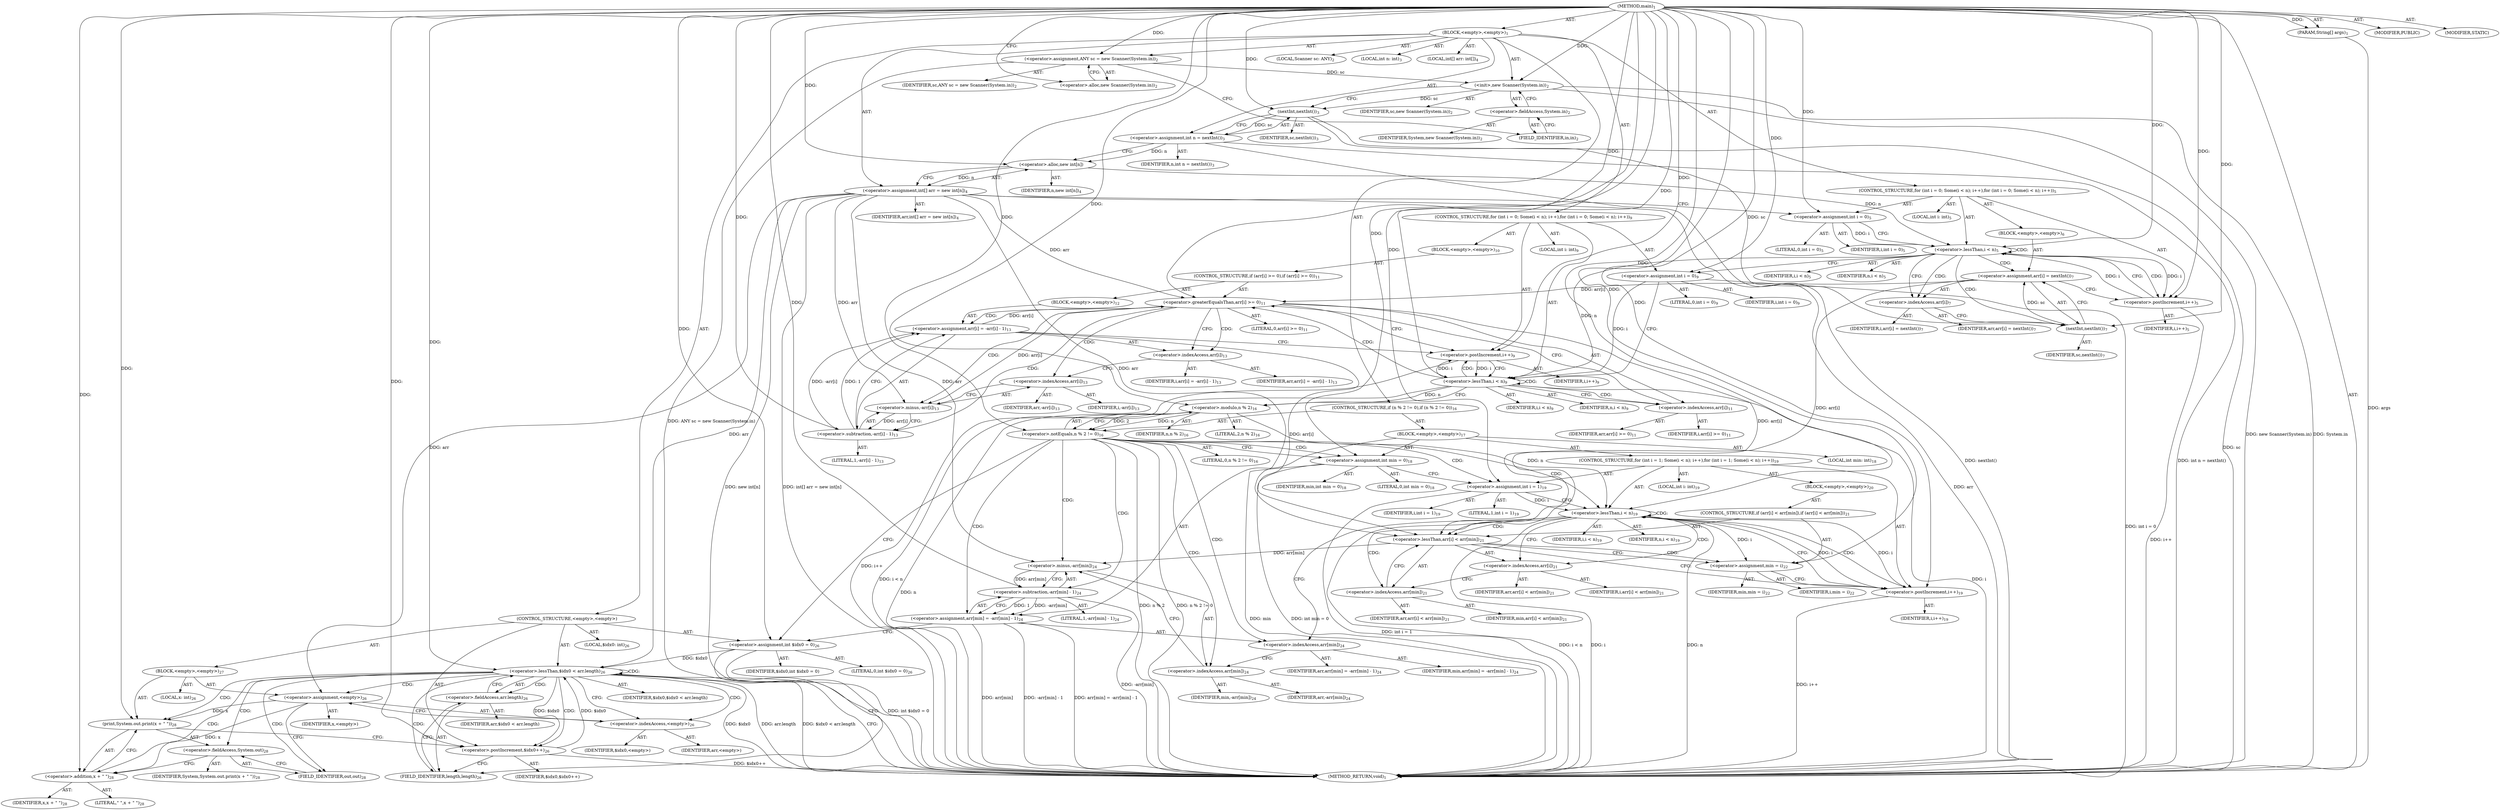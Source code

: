 digraph "main" {  
"19" [label = <(METHOD,main)<SUB>1</SUB>> ]
"20" [label = <(PARAM,String[] args)<SUB>1</SUB>> ]
"21" [label = <(BLOCK,&lt;empty&gt;,&lt;empty&gt;)<SUB>1</SUB>> ]
"4" [label = <(LOCAL,Scanner sc: ANY)<SUB>2</SUB>> ]
"22" [label = <(&lt;operator&gt;.assignment,ANY sc = new Scanner(System.in))<SUB>2</SUB>> ]
"23" [label = <(IDENTIFIER,sc,ANY sc = new Scanner(System.in))<SUB>2</SUB>> ]
"24" [label = <(&lt;operator&gt;.alloc,new Scanner(System.in))<SUB>2</SUB>> ]
"25" [label = <(&lt;init&gt;,new Scanner(System.in))<SUB>2</SUB>> ]
"3" [label = <(IDENTIFIER,sc,new Scanner(System.in))<SUB>2</SUB>> ]
"26" [label = <(&lt;operator&gt;.fieldAccess,System.in)<SUB>2</SUB>> ]
"27" [label = <(IDENTIFIER,System,new Scanner(System.in))<SUB>2</SUB>> ]
"28" [label = <(FIELD_IDENTIFIER,in,in)<SUB>2</SUB>> ]
"29" [label = <(LOCAL,int n: int)<SUB>3</SUB>> ]
"30" [label = <(&lt;operator&gt;.assignment,int n = nextInt())<SUB>3</SUB>> ]
"31" [label = <(IDENTIFIER,n,int n = nextInt())<SUB>3</SUB>> ]
"32" [label = <(nextInt,nextInt())<SUB>3</SUB>> ]
"33" [label = <(IDENTIFIER,sc,nextInt())<SUB>3</SUB>> ]
"34" [label = <(LOCAL,int[] arr: int[])<SUB>4</SUB>> ]
"35" [label = <(&lt;operator&gt;.assignment,int[] arr = new int[n])<SUB>4</SUB>> ]
"36" [label = <(IDENTIFIER,arr,int[] arr = new int[n])<SUB>4</SUB>> ]
"37" [label = <(&lt;operator&gt;.alloc,new int[n])> ]
"38" [label = <(IDENTIFIER,n,new int[n])<SUB>4</SUB>> ]
"39" [label = <(CONTROL_STRUCTURE,for (int i = 0; Some(i &lt; n); i++),for (int i = 0; Some(i &lt; n); i++))<SUB>5</SUB>> ]
"40" [label = <(LOCAL,int i: int)<SUB>5</SUB>> ]
"41" [label = <(&lt;operator&gt;.assignment,int i = 0)<SUB>5</SUB>> ]
"42" [label = <(IDENTIFIER,i,int i = 0)<SUB>5</SUB>> ]
"43" [label = <(LITERAL,0,int i = 0)<SUB>5</SUB>> ]
"44" [label = <(&lt;operator&gt;.lessThan,i &lt; n)<SUB>5</SUB>> ]
"45" [label = <(IDENTIFIER,i,i &lt; n)<SUB>5</SUB>> ]
"46" [label = <(IDENTIFIER,n,i &lt; n)<SUB>5</SUB>> ]
"47" [label = <(&lt;operator&gt;.postIncrement,i++)<SUB>5</SUB>> ]
"48" [label = <(IDENTIFIER,i,i++)<SUB>5</SUB>> ]
"49" [label = <(BLOCK,&lt;empty&gt;,&lt;empty&gt;)<SUB>6</SUB>> ]
"50" [label = <(&lt;operator&gt;.assignment,arr[i] = nextInt())<SUB>7</SUB>> ]
"51" [label = <(&lt;operator&gt;.indexAccess,arr[i])<SUB>7</SUB>> ]
"52" [label = <(IDENTIFIER,arr,arr[i] = nextInt())<SUB>7</SUB>> ]
"53" [label = <(IDENTIFIER,i,arr[i] = nextInt())<SUB>7</SUB>> ]
"54" [label = <(nextInt,nextInt())<SUB>7</SUB>> ]
"55" [label = <(IDENTIFIER,sc,nextInt())<SUB>7</SUB>> ]
"56" [label = <(CONTROL_STRUCTURE,for (int i = 0; Some(i &lt; n); i++),for (int i = 0; Some(i &lt; n); i++))<SUB>9</SUB>> ]
"57" [label = <(LOCAL,int i: int)<SUB>9</SUB>> ]
"58" [label = <(&lt;operator&gt;.assignment,int i = 0)<SUB>9</SUB>> ]
"59" [label = <(IDENTIFIER,i,int i = 0)<SUB>9</SUB>> ]
"60" [label = <(LITERAL,0,int i = 0)<SUB>9</SUB>> ]
"61" [label = <(&lt;operator&gt;.lessThan,i &lt; n)<SUB>9</SUB>> ]
"62" [label = <(IDENTIFIER,i,i &lt; n)<SUB>9</SUB>> ]
"63" [label = <(IDENTIFIER,n,i &lt; n)<SUB>9</SUB>> ]
"64" [label = <(&lt;operator&gt;.postIncrement,i++)<SUB>9</SUB>> ]
"65" [label = <(IDENTIFIER,i,i++)<SUB>9</SUB>> ]
"66" [label = <(BLOCK,&lt;empty&gt;,&lt;empty&gt;)<SUB>10</SUB>> ]
"67" [label = <(CONTROL_STRUCTURE,if (arr[i] &gt;= 0),if (arr[i] &gt;= 0))<SUB>11</SUB>> ]
"68" [label = <(&lt;operator&gt;.greaterEqualsThan,arr[i] &gt;= 0)<SUB>11</SUB>> ]
"69" [label = <(&lt;operator&gt;.indexAccess,arr[i])<SUB>11</SUB>> ]
"70" [label = <(IDENTIFIER,arr,arr[i] &gt;= 0)<SUB>11</SUB>> ]
"71" [label = <(IDENTIFIER,i,arr[i] &gt;= 0)<SUB>11</SUB>> ]
"72" [label = <(LITERAL,0,arr[i] &gt;= 0)<SUB>11</SUB>> ]
"73" [label = <(BLOCK,&lt;empty&gt;,&lt;empty&gt;)<SUB>12</SUB>> ]
"74" [label = <(&lt;operator&gt;.assignment,arr[i] = -arr[i] - 1)<SUB>13</SUB>> ]
"75" [label = <(&lt;operator&gt;.indexAccess,arr[i])<SUB>13</SUB>> ]
"76" [label = <(IDENTIFIER,arr,arr[i] = -arr[i] - 1)<SUB>13</SUB>> ]
"77" [label = <(IDENTIFIER,i,arr[i] = -arr[i] - 1)<SUB>13</SUB>> ]
"78" [label = <(&lt;operator&gt;.subtraction,-arr[i] - 1)<SUB>13</SUB>> ]
"79" [label = <(&lt;operator&gt;.minus,-arr[i])<SUB>13</SUB>> ]
"80" [label = <(&lt;operator&gt;.indexAccess,arr[i])<SUB>13</SUB>> ]
"81" [label = <(IDENTIFIER,arr,-arr[i])<SUB>13</SUB>> ]
"82" [label = <(IDENTIFIER,i,-arr[i])<SUB>13</SUB>> ]
"83" [label = <(LITERAL,1,-arr[i] - 1)<SUB>13</SUB>> ]
"84" [label = <(CONTROL_STRUCTURE,if (n % 2 != 0),if (n % 2 != 0))<SUB>16</SUB>> ]
"85" [label = <(&lt;operator&gt;.notEquals,n % 2 != 0)<SUB>16</SUB>> ]
"86" [label = <(&lt;operator&gt;.modulo,n % 2)<SUB>16</SUB>> ]
"87" [label = <(IDENTIFIER,n,n % 2)<SUB>16</SUB>> ]
"88" [label = <(LITERAL,2,n % 2)<SUB>16</SUB>> ]
"89" [label = <(LITERAL,0,n % 2 != 0)<SUB>16</SUB>> ]
"90" [label = <(BLOCK,&lt;empty&gt;,&lt;empty&gt;)<SUB>17</SUB>> ]
"91" [label = <(LOCAL,int min: int)<SUB>18</SUB>> ]
"92" [label = <(&lt;operator&gt;.assignment,int min = 0)<SUB>18</SUB>> ]
"93" [label = <(IDENTIFIER,min,int min = 0)<SUB>18</SUB>> ]
"94" [label = <(LITERAL,0,int min = 0)<SUB>18</SUB>> ]
"95" [label = <(CONTROL_STRUCTURE,for (int i = 1; Some(i &lt; n); i++),for (int i = 1; Some(i &lt; n); i++))<SUB>19</SUB>> ]
"96" [label = <(LOCAL,int i: int)<SUB>19</SUB>> ]
"97" [label = <(&lt;operator&gt;.assignment,int i = 1)<SUB>19</SUB>> ]
"98" [label = <(IDENTIFIER,i,int i = 1)<SUB>19</SUB>> ]
"99" [label = <(LITERAL,1,int i = 1)<SUB>19</SUB>> ]
"100" [label = <(&lt;operator&gt;.lessThan,i &lt; n)<SUB>19</SUB>> ]
"101" [label = <(IDENTIFIER,i,i &lt; n)<SUB>19</SUB>> ]
"102" [label = <(IDENTIFIER,n,i &lt; n)<SUB>19</SUB>> ]
"103" [label = <(&lt;operator&gt;.postIncrement,i++)<SUB>19</SUB>> ]
"104" [label = <(IDENTIFIER,i,i++)<SUB>19</SUB>> ]
"105" [label = <(BLOCK,&lt;empty&gt;,&lt;empty&gt;)<SUB>20</SUB>> ]
"106" [label = <(CONTROL_STRUCTURE,if (arr[i] &lt; arr[min]),if (arr[i] &lt; arr[min]))<SUB>21</SUB>> ]
"107" [label = <(&lt;operator&gt;.lessThan,arr[i] &lt; arr[min])<SUB>21</SUB>> ]
"108" [label = <(&lt;operator&gt;.indexAccess,arr[i])<SUB>21</SUB>> ]
"109" [label = <(IDENTIFIER,arr,arr[i] &lt; arr[min])<SUB>21</SUB>> ]
"110" [label = <(IDENTIFIER,i,arr[i] &lt; arr[min])<SUB>21</SUB>> ]
"111" [label = <(&lt;operator&gt;.indexAccess,arr[min])<SUB>21</SUB>> ]
"112" [label = <(IDENTIFIER,arr,arr[i] &lt; arr[min])<SUB>21</SUB>> ]
"113" [label = <(IDENTIFIER,min,arr[i] &lt; arr[min])<SUB>21</SUB>> ]
"114" [label = <(&lt;operator&gt;.assignment,min = i)<SUB>22</SUB>> ]
"115" [label = <(IDENTIFIER,min,min = i)<SUB>22</SUB>> ]
"116" [label = <(IDENTIFIER,i,min = i)<SUB>22</SUB>> ]
"117" [label = <(&lt;operator&gt;.assignment,arr[min] = -arr[min] - 1)<SUB>24</SUB>> ]
"118" [label = <(&lt;operator&gt;.indexAccess,arr[min])<SUB>24</SUB>> ]
"119" [label = <(IDENTIFIER,arr,arr[min] = -arr[min] - 1)<SUB>24</SUB>> ]
"120" [label = <(IDENTIFIER,min,arr[min] = -arr[min] - 1)<SUB>24</SUB>> ]
"121" [label = <(&lt;operator&gt;.subtraction,-arr[min] - 1)<SUB>24</SUB>> ]
"122" [label = <(&lt;operator&gt;.minus,-arr[min])<SUB>24</SUB>> ]
"123" [label = <(&lt;operator&gt;.indexAccess,arr[min])<SUB>24</SUB>> ]
"124" [label = <(IDENTIFIER,arr,-arr[min])<SUB>24</SUB>> ]
"125" [label = <(IDENTIFIER,min,-arr[min])<SUB>24</SUB>> ]
"126" [label = <(LITERAL,1,-arr[min] - 1)<SUB>24</SUB>> ]
"127" [label = <(CONTROL_STRUCTURE,&lt;empty&gt;,&lt;empty&gt;)> ]
"128" [label = <(LOCAL,$idx0: int)<SUB>26</SUB>> ]
"129" [label = <(&lt;operator&gt;.assignment,int $idx0 = 0)<SUB>26</SUB>> ]
"130" [label = <(IDENTIFIER,$idx0,int $idx0 = 0)> ]
"131" [label = <(LITERAL,0,int $idx0 = 0)<SUB>26</SUB>> ]
"132" [label = <(&lt;operator&gt;.lessThan,$idx0 &lt; arr.length)<SUB>26</SUB>> ]
"133" [label = <(IDENTIFIER,$idx0,$idx0 &lt; arr.length)> ]
"134" [label = <(&lt;operator&gt;.fieldAccess,arr.length)<SUB>26</SUB>> ]
"135" [label = <(IDENTIFIER,arr,$idx0 &lt; arr.length)> ]
"136" [label = <(FIELD_IDENTIFIER,length,length)<SUB>26</SUB>> ]
"137" [label = <(&lt;operator&gt;.postIncrement,$idx0++)<SUB>26</SUB>> ]
"138" [label = <(IDENTIFIER,$idx0,$idx0++)> ]
"139" [label = <(BLOCK,&lt;empty&gt;,&lt;empty&gt;)<SUB>27</SUB>> ]
"140" [label = <(LOCAL,x: int)<SUB>26</SUB>> ]
"141" [label = <(&lt;operator&gt;.assignment,&lt;empty&gt;)<SUB>26</SUB>> ]
"142" [label = <(IDENTIFIER,x,&lt;empty&gt;)> ]
"143" [label = <(&lt;operator&gt;.indexAccess,&lt;empty&gt;)<SUB>26</SUB>> ]
"144" [label = <(IDENTIFIER,arr,&lt;empty&gt;)> ]
"145" [label = <(IDENTIFIER,$idx0,&lt;empty&gt;)> ]
"146" [label = <(print,System.out.print(x + &quot; &quot;))<SUB>28</SUB>> ]
"147" [label = <(&lt;operator&gt;.fieldAccess,System.out)<SUB>28</SUB>> ]
"148" [label = <(IDENTIFIER,System,System.out.print(x + &quot; &quot;))<SUB>28</SUB>> ]
"149" [label = <(FIELD_IDENTIFIER,out,out)<SUB>28</SUB>> ]
"150" [label = <(&lt;operator&gt;.addition,x + &quot; &quot;)<SUB>28</SUB>> ]
"151" [label = <(IDENTIFIER,x,x + &quot; &quot;)<SUB>28</SUB>> ]
"152" [label = <(LITERAL,&quot; &quot;,x + &quot; &quot;)<SUB>28</SUB>> ]
"153" [label = <(MODIFIER,PUBLIC)> ]
"154" [label = <(MODIFIER,STATIC)> ]
"155" [label = <(METHOD_RETURN,void)<SUB>1</SUB>> ]
  "19" -> "20"  [ label = "AST: "] 
  "19" -> "21"  [ label = "AST: "] 
  "19" -> "153"  [ label = "AST: "] 
  "19" -> "154"  [ label = "AST: "] 
  "19" -> "155"  [ label = "AST: "] 
  "21" -> "4"  [ label = "AST: "] 
  "21" -> "22"  [ label = "AST: "] 
  "21" -> "25"  [ label = "AST: "] 
  "21" -> "29"  [ label = "AST: "] 
  "21" -> "30"  [ label = "AST: "] 
  "21" -> "34"  [ label = "AST: "] 
  "21" -> "35"  [ label = "AST: "] 
  "21" -> "39"  [ label = "AST: "] 
  "21" -> "56"  [ label = "AST: "] 
  "21" -> "84"  [ label = "AST: "] 
  "21" -> "127"  [ label = "AST: "] 
  "22" -> "23"  [ label = "AST: "] 
  "22" -> "24"  [ label = "AST: "] 
  "25" -> "3"  [ label = "AST: "] 
  "25" -> "26"  [ label = "AST: "] 
  "26" -> "27"  [ label = "AST: "] 
  "26" -> "28"  [ label = "AST: "] 
  "30" -> "31"  [ label = "AST: "] 
  "30" -> "32"  [ label = "AST: "] 
  "32" -> "33"  [ label = "AST: "] 
  "35" -> "36"  [ label = "AST: "] 
  "35" -> "37"  [ label = "AST: "] 
  "37" -> "38"  [ label = "AST: "] 
  "39" -> "40"  [ label = "AST: "] 
  "39" -> "41"  [ label = "AST: "] 
  "39" -> "44"  [ label = "AST: "] 
  "39" -> "47"  [ label = "AST: "] 
  "39" -> "49"  [ label = "AST: "] 
  "41" -> "42"  [ label = "AST: "] 
  "41" -> "43"  [ label = "AST: "] 
  "44" -> "45"  [ label = "AST: "] 
  "44" -> "46"  [ label = "AST: "] 
  "47" -> "48"  [ label = "AST: "] 
  "49" -> "50"  [ label = "AST: "] 
  "50" -> "51"  [ label = "AST: "] 
  "50" -> "54"  [ label = "AST: "] 
  "51" -> "52"  [ label = "AST: "] 
  "51" -> "53"  [ label = "AST: "] 
  "54" -> "55"  [ label = "AST: "] 
  "56" -> "57"  [ label = "AST: "] 
  "56" -> "58"  [ label = "AST: "] 
  "56" -> "61"  [ label = "AST: "] 
  "56" -> "64"  [ label = "AST: "] 
  "56" -> "66"  [ label = "AST: "] 
  "58" -> "59"  [ label = "AST: "] 
  "58" -> "60"  [ label = "AST: "] 
  "61" -> "62"  [ label = "AST: "] 
  "61" -> "63"  [ label = "AST: "] 
  "64" -> "65"  [ label = "AST: "] 
  "66" -> "67"  [ label = "AST: "] 
  "67" -> "68"  [ label = "AST: "] 
  "67" -> "73"  [ label = "AST: "] 
  "68" -> "69"  [ label = "AST: "] 
  "68" -> "72"  [ label = "AST: "] 
  "69" -> "70"  [ label = "AST: "] 
  "69" -> "71"  [ label = "AST: "] 
  "73" -> "74"  [ label = "AST: "] 
  "74" -> "75"  [ label = "AST: "] 
  "74" -> "78"  [ label = "AST: "] 
  "75" -> "76"  [ label = "AST: "] 
  "75" -> "77"  [ label = "AST: "] 
  "78" -> "79"  [ label = "AST: "] 
  "78" -> "83"  [ label = "AST: "] 
  "79" -> "80"  [ label = "AST: "] 
  "80" -> "81"  [ label = "AST: "] 
  "80" -> "82"  [ label = "AST: "] 
  "84" -> "85"  [ label = "AST: "] 
  "84" -> "90"  [ label = "AST: "] 
  "85" -> "86"  [ label = "AST: "] 
  "85" -> "89"  [ label = "AST: "] 
  "86" -> "87"  [ label = "AST: "] 
  "86" -> "88"  [ label = "AST: "] 
  "90" -> "91"  [ label = "AST: "] 
  "90" -> "92"  [ label = "AST: "] 
  "90" -> "95"  [ label = "AST: "] 
  "90" -> "117"  [ label = "AST: "] 
  "92" -> "93"  [ label = "AST: "] 
  "92" -> "94"  [ label = "AST: "] 
  "95" -> "96"  [ label = "AST: "] 
  "95" -> "97"  [ label = "AST: "] 
  "95" -> "100"  [ label = "AST: "] 
  "95" -> "103"  [ label = "AST: "] 
  "95" -> "105"  [ label = "AST: "] 
  "97" -> "98"  [ label = "AST: "] 
  "97" -> "99"  [ label = "AST: "] 
  "100" -> "101"  [ label = "AST: "] 
  "100" -> "102"  [ label = "AST: "] 
  "103" -> "104"  [ label = "AST: "] 
  "105" -> "106"  [ label = "AST: "] 
  "106" -> "107"  [ label = "AST: "] 
  "106" -> "114"  [ label = "AST: "] 
  "107" -> "108"  [ label = "AST: "] 
  "107" -> "111"  [ label = "AST: "] 
  "108" -> "109"  [ label = "AST: "] 
  "108" -> "110"  [ label = "AST: "] 
  "111" -> "112"  [ label = "AST: "] 
  "111" -> "113"  [ label = "AST: "] 
  "114" -> "115"  [ label = "AST: "] 
  "114" -> "116"  [ label = "AST: "] 
  "117" -> "118"  [ label = "AST: "] 
  "117" -> "121"  [ label = "AST: "] 
  "118" -> "119"  [ label = "AST: "] 
  "118" -> "120"  [ label = "AST: "] 
  "121" -> "122"  [ label = "AST: "] 
  "121" -> "126"  [ label = "AST: "] 
  "122" -> "123"  [ label = "AST: "] 
  "123" -> "124"  [ label = "AST: "] 
  "123" -> "125"  [ label = "AST: "] 
  "127" -> "128"  [ label = "AST: "] 
  "127" -> "129"  [ label = "AST: "] 
  "127" -> "132"  [ label = "AST: "] 
  "127" -> "137"  [ label = "AST: "] 
  "127" -> "139"  [ label = "AST: "] 
  "129" -> "130"  [ label = "AST: "] 
  "129" -> "131"  [ label = "AST: "] 
  "132" -> "133"  [ label = "AST: "] 
  "132" -> "134"  [ label = "AST: "] 
  "134" -> "135"  [ label = "AST: "] 
  "134" -> "136"  [ label = "AST: "] 
  "137" -> "138"  [ label = "AST: "] 
  "139" -> "140"  [ label = "AST: "] 
  "139" -> "141"  [ label = "AST: "] 
  "139" -> "146"  [ label = "AST: "] 
  "141" -> "142"  [ label = "AST: "] 
  "141" -> "143"  [ label = "AST: "] 
  "143" -> "144"  [ label = "AST: "] 
  "143" -> "145"  [ label = "AST: "] 
  "146" -> "147"  [ label = "AST: "] 
  "146" -> "150"  [ label = "AST: "] 
  "147" -> "148"  [ label = "AST: "] 
  "147" -> "149"  [ label = "AST: "] 
  "150" -> "151"  [ label = "AST: "] 
  "150" -> "152"  [ label = "AST: "] 
  "22" -> "28"  [ label = "CFG: "] 
  "25" -> "32"  [ label = "CFG: "] 
  "30" -> "37"  [ label = "CFG: "] 
  "35" -> "41"  [ label = "CFG: "] 
  "24" -> "22"  [ label = "CFG: "] 
  "26" -> "25"  [ label = "CFG: "] 
  "32" -> "30"  [ label = "CFG: "] 
  "37" -> "35"  [ label = "CFG: "] 
  "41" -> "44"  [ label = "CFG: "] 
  "44" -> "51"  [ label = "CFG: "] 
  "44" -> "58"  [ label = "CFG: "] 
  "47" -> "44"  [ label = "CFG: "] 
  "58" -> "61"  [ label = "CFG: "] 
  "61" -> "69"  [ label = "CFG: "] 
  "61" -> "86"  [ label = "CFG: "] 
  "64" -> "61"  [ label = "CFG: "] 
  "85" -> "92"  [ label = "CFG: "] 
  "85" -> "129"  [ label = "CFG: "] 
  "129" -> "136"  [ label = "CFG: "] 
  "132" -> "155"  [ label = "CFG: "] 
  "132" -> "143"  [ label = "CFG: "] 
  "137" -> "136"  [ label = "CFG: "] 
  "28" -> "26"  [ label = "CFG: "] 
  "50" -> "47"  [ label = "CFG: "] 
  "86" -> "85"  [ label = "CFG: "] 
  "92" -> "97"  [ label = "CFG: "] 
  "117" -> "129"  [ label = "CFG: "] 
  "134" -> "132"  [ label = "CFG: "] 
  "141" -> "149"  [ label = "CFG: "] 
  "146" -> "137"  [ label = "CFG: "] 
  "51" -> "54"  [ label = "CFG: "] 
  "54" -> "50"  [ label = "CFG: "] 
  "68" -> "75"  [ label = "CFG: "] 
  "68" -> "64"  [ label = "CFG: "] 
  "97" -> "100"  [ label = "CFG: "] 
  "100" -> "108"  [ label = "CFG: "] 
  "100" -> "118"  [ label = "CFG: "] 
  "103" -> "100"  [ label = "CFG: "] 
  "118" -> "123"  [ label = "CFG: "] 
  "121" -> "117"  [ label = "CFG: "] 
  "136" -> "134"  [ label = "CFG: "] 
  "143" -> "141"  [ label = "CFG: "] 
  "147" -> "150"  [ label = "CFG: "] 
  "150" -> "146"  [ label = "CFG: "] 
  "69" -> "68"  [ label = "CFG: "] 
  "74" -> "64"  [ label = "CFG: "] 
  "122" -> "121"  [ label = "CFG: "] 
  "149" -> "147"  [ label = "CFG: "] 
  "75" -> "80"  [ label = "CFG: "] 
  "78" -> "74"  [ label = "CFG: "] 
  "107" -> "114"  [ label = "CFG: "] 
  "107" -> "103"  [ label = "CFG: "] 
  "114" -> "103"  [ label = "CFG: "] 
  "123" -> "122"  [ label = "CFG: "] 
  "79" -> "78"  [ label = "CFG: "] 
  "108" -> "111"  [ label = "CFG: "] 
  "111" -> "107"  [ label = "CFG: "] 
  "80" -> "79"  [ label = "CFG: "] 
  "19" -> "24"  [ label = "CFG: "] 
  "20" -> "155"  [ label = "DDG: args"] 
  "22" -> "155"  [ label = "DDG: ANY sc = new Scanner(System.in)"] 
  "25" -> "155"  [ label = "DDG: System.in"] 
  "25" -> "155"  [ label = "DDG: new Scanner(System.in)"] 
  "32" -> "155"  [ label = "DDG: sc"] 
  "30" -> "155"  [ label = "DDG: nextInt()"] 
  "30" -> "155"  [ label = "DDG: int n = nextInt()"] 
  "35" -> "155"  [ label = "DDG: arr"] 
  "35" -> "155"  [ label = "DDG: new int[n]"] 
  "35" -> "155"  [ label = "DDG: int[] arr = new int[n]"] 
  "58" -> "155"  [ label = "DDG: int i = 0"] 
  "61" -> "155"  [ label = "DDG: i"] 
  "61" -> "155"  [ label = "DDG: i &lt; n"] 
  "86" -> "155"  [ label = "DDG: n"] 
  "85" -> "155"  [ label = "DDG: n % 2"] 
  "85" -> "155"  [ label = "DDG: n % 2 != 0"] 
  "92" -> "155"  [ label = "DDG: min"] 
  "92" -> "155"  [ label = "DDG: int min = 0"] 
  "97" -> "155"  [ label = "DDG: int i = 1"] 
  "100" -> "155"  [ label = "DDG: i"] 
  "100" -> "155"  [ label = "DDG: n"] 
  "100" -> "155"  [ label = "DDG: i &lt; n"] 
  "117" -> "155"  [ label = "DDG: arr[min]"] 
  "121" -> "155"  [ label = "DDG: -arr[min]"] 
  "117" -> "155"  [ label = "DDG: -arr[min] - 1"] 
  "117" -> "155"  [ label = "DDG: arr[min] = -arr[min] - 1"] 
  "129" -> "155"  [ label = "DDG: int $idx0 = 0"] 
  "132" -> "155"  [ label = "DDG: $idx0"] 
  "132" -> "155"  [ label = "DDG: arr.length"] 
  "132" -> "155"  [ label = "DDG: $idx0 &lt; arr.length"] 
  "137" -> "155"  [ label = "DDG: $idx0++"] 
  "103" -> "155"  [ label = "DDG: i++"] 
  "64" -> "155"  [ label = "DDG: i++"] 
  "47" -> "155"  [ label = "DDG: i++"] 
  "19" -> "20"  [ label = "DDG: "] 
  "19" -> "22"  [ label = "DDG: "] 
  "32" -> "30"  [ label = "DDG: sc"] 
  "37" -> "35"  [ label = "DDG: n"] 
  "22" -> "25"  [ label = "DDG: sc"] 
  "19" -> "25"  [ label = "DDG: "] 
  "19" -> "41"  [ label = "DDG: "] 
  "19" -> "58"  [ label = "DDG: "] 
  "19" -> "129"  [ label = "DDG: "] 
  "25" -> "32"  [ label = "DDG: sc"] 
  "19" -> "32"  [ label = "DDG: "] 
  "30" -> "37"  [ label = "DDG: n"] 
  "19" -> "37"  [ label = "DDG: "] 
  "41" -> "44"  [ label = "DDG: i"] 
  "47" -> "44"  [ label = "DDG: i"] 
  "19" -> "44"  [ label = "DDG: "] 
  "37" -> "44"  [ label = "DDG: n"] 
  "44" -> "47"  [ label = "DDG: i"] 
  "19" -> "47"  [ label = "DDG: "] 
  "54" -> "50"  [ label = "DDG: sc"] 
  "58" -> "61"  [ label = "DDG: i"] 
  "64" -> "61"  [ label = "DDG: i"] 
  "19" -> "61"  [ label = "DDG: "] 
  "44" -> "61"  [ label = "DDG: n"] 
  "61" -> "64"  [ label = "DDG: i"] 
  "19" -> "64"  [ label = "DDG: "] 
  "86" -> "85"  [ label = "DDG: n"] 
  "86" -> "85"  [ label = "DDG: 2"] 
  "19" -> "85"  [ label = "DDG: "] 
  "19" -> "92"  [ label = "DDG: "] 
  "121" -> "117"  [ label = "DDG: -arr[min]"] 
  "121" -> "117"  [ label = "DDG: 1"] 
  "129" -> "132"  [ label = "DDG: $idx0"] 
  "137" -> "132"  [ label = "DDG: $idx0"] 
  "19" -> "132"  [ label = "DDG: "] 
  "35" -> "132"  [ label = "DDG: arr"] 
  "132" -> "137"  [ label = "DDG: $idx0"] 
  "19" -> "137"  [ label = "DDG: "] 
  "35" -> "141"  [ label = "DDG: arr"] 
  "61" -> "86"  [ label = "DDG: n"] 
  "19" -> "86"  [ label = "DDG: "] 
  "19" -> "97"  [ label = "DDG: "] 
  "141" -> "146"  [ label = "DDG: x"] 
  "19" -> "146"  [ label = "DDG: "] 
  "32" -> "54"  [ label = "DDG: sc"] 
  "19" -> "54"  [ label = "DDG: "] 
  "35" -> "68"  [ label = "DDG: arr"] 
  "74" -> "68"  [ label = "DDG: arr[i]"] 
  "50" -> "68"  [ label = "DDG: arr[i]"] 
  "19" -> "68"  [ label = "DDG: "] 
  "78" -> "74"  [ label = "DDG: -arr[i]"] 
  "78" -> "74"  [ label = "DDG: 1"] 
  "97" -> "100"  [ label = "DDG: i"] 
  "103" -> "100"  [ label = "DDG: i"] 
  "19" -> "100"  [ label = "DDG: "] 
  "86" -> "100"  [ label = "DDG: n"] 
  "100" -> "103"  [ label = "DDG: i"] 
  "19" -> "103"  [ label = "DDG: "] 
  "122" -> "121"  [ label = "DDG: arr[min]"] 
  "19" -> "121"  [ label = "DDG: "] 
  "141" -> "150"  [ label = "DDG: x"] 
  "19" -> "150"  [ label = "DDG: "] 
  "100" -> "114"  [ label = "DDG: i"] 
  "19" -> "114"  [ label = "DDG: "] 
  "35" -> "122"  [ label = "DDG: arr"] 
  "107" -> "122"  [ label = "DDG: arr[min]"] 
  "79" -> "78"  [ label = "DDG: arr[i]"] 
  "19" -> "78"  [ label = "DDG: "] 
  "35" -> "107"  [ label = "DDG: arr"] 
  "68" -> "107"  [ label = "DDG: arr[i]"] 
  "74" -> "107"  [ label = "DDG: arr[i]"] 
  "50" -> "107"  [ label = "DDG: arr[i]"] 
  "35" -> "79"  [ label = "DDG: arr"] 
  "68" -> "79"  [ label = "DDG: arr[i]"] 
  "44" -> "47"  [ label = "CDG: "] 
  "44" -> "51"  [ label = "CDG: "] 
  "44" -> "50"  [ label = "CDG: "] 
  "44" -> "44"  [ label = "CDG: "] 
  "44" -> "54"  [ label = "CDG: "] 
  "61" -> "68"  [ label = "CDG: "] 
  "61" -> "64"  [ label = "CDG: "] 
  "61" -> "69"  [ label = "CDG: "] 
  "61" -> "61"  [ label = "CDG: "] 
  "85" -> "122"  [ label = "CDG: "] 
  "85" -> "121"  [ label = "CDG: "] 
  "85" -> "92"  [ label = "CDG: "] 
  "85" -> "123"  [ label = "CDG: "] 
  "85" -> "97"  [ label = "CDG: "] 
  "85" -> "118"  [ label = "CDG: "] 
  "85" -> "100"  [ label = "CDG: "] 
  "85" -> "117"  [ label = "CDG: "] 
  "132" -> "141"  [ label = "CDG: "] 
  "132" -> "136"  [ label = "CDG: "] 
  "132" -> "146"  [ label = "CDG: "] 
  "132" -> "149"  [ label = "CDG: "] 
  "132" -> "132"  [ label = "CDG: "] 
  "132" -> "150"  [ label = "CDG: "] 
  "132" -> "134"  [ label = "CDG: "] 
  "132" -> "143"  [ label = "CDG: "] 
  "132" -> "137"  [ label = "CDG: "] 
  "132" -> "147"  [ label = "CDG: "] 
  "68" -> "75"  [ label = "CDG: "] 
  "68" -> "74"  [ label = "CDG: "] 
  "68" -> "79"  [ label = "CDG: "] 
  "68" -> "80"  [ label = "CDG: "] 
  "68" -> "78"  [ label = "CDG: "] 
  "100" -> "107"  [ label = "CDG: "] 
  "100" -> "103"  [ label = "CDG: "] 
  "100" -> "100"  [ label = "CDG: "] 
  "100" -> "108"  [ label = "CDG: "] 
  "100" -> "111"  [ label = "CDG: "] 
  "107" -> "114"  [ label = "CDG: "] 
}
